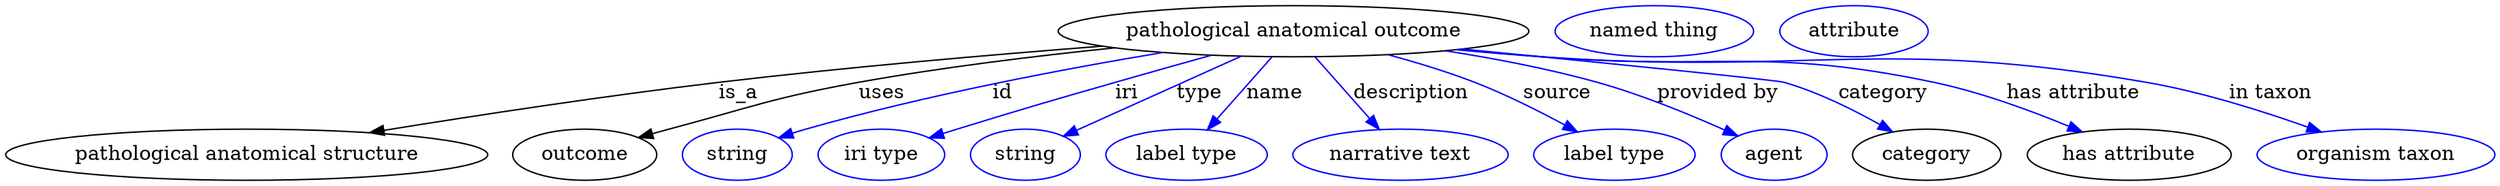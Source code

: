 digraph {
	graph [bb="0,0,1745.2,123"];
	node [label="\N"];
	"pathological anatomical outcome"	 [height=0.5,
		label="pathological anatomical outcome",
		pos="903.99,105",
		width=4.5857];
	"pathological anatomical structure"	 [height=0.5,
		pos="168.99,18",
		width=4.694];
	"pathological anatomical outcome" -> "pathological anatomical structure"	 [label=is_a,
		lp="514.99,61.5",
		pos="e,258.6,33.34 766.66,94.901 688.63,88.62 589.2,79.704 500.99,69 422.66,59.495 334.38,45.791 268.56,34.981"];
	outcome	 [height=0.5,
		pos="406.99,18",
		width=1.4082];
	"pathological anatomical outcome" -> outcome	 [label=uses,
		lp="615.49,61.5",
		pos="e,445.32,29.789 776.19,93.583 721.39,87.742 656.81,79.595 598.99,69 539.5,58.1 525.3,52.026 466.99,36 463.14,34.944 459.17,33.822 \
455.19,32.673"];
	id	 [color=blue,
		height=0.5,
		label=string,
		pos="513.99,18",
		width=1.0652];
	"pathological anatomical outcome" -> id	 [color=blue,
		label=id,
		lp="699.99,61.5",
		pos="e,543.2,29.738 808.57,90.271 739.37,78.5 643.95,60.007 561.99,36 559.01,35.128 555.95,34.159 552.89,33.136",
		style=solid];
	iri	 [color=blue,
		height=0.5,
		label="iri type",
		pos="614.99,18",
		width=1.2277];
	"pathological anatomical outcome" -> iri	 [color=blue,
		label=iri,
		lp="779.99,61.5",
		pos="e,649.21,29.583 843.89,88.108 796.28,74.545 728.17,54.737 668.99,36 665.68,34.954 662.27,33.857 658.84,32.743",
		style=solid];
	type	 [color=blue,
		height=0.5,
		label=string,
		pos="715.99,18",
		width=1.0652];
	"pathological anatomical outcome" -> type	 [color=blue,
		label=type,
		lp="837.99,61.5",
		pos="e,743.32,30.649 865.94,87.394 832.84,72.075 785.17,50.018 752.52,34.908",
		style=solid];
	name	 [color=blue,
		height=0.5,
		label="label type",
		pos="828.99,18",
		width=1.5707];
	"pathological anatomical outcome" -> name	 [color=blue,
		label=name,
		lp="890.99,61.5",
		pos="e,843.99,35.41 888.44,86.974 877.54,74.325 862.81,57.241 850.74,43.24",
		style=solid];
	description	 [color=blue,
		height=0.5,
		label="narrative text",
		pos="978.99,18",
		width=2.0943];
	"pathological anatomical outcome" -> description	 [color=blue,
		label=description,
		lp="986.99,61.5",
		pos="e,963.72,35.706 919.53,86.974 930.36,74.409 944.96,57.466 956.99,43.517",
		style=solid];
	source	 [color=blue,
		height=0.5,
		label="label type",
		pos="1129,18",
		width=1.5707];
	"pathological anatomical outcome" -> source	 [color=blue,
		label=source,
		lp="1089.5,61.5",
		pos="e,1102.1,34.088 972.63,88.551 992.09,83.122 1013.1,76.518 1032,69 1052.9,60.665 1075.2,49.135 1093.2,39.146",
		style=solid];
	"provided by"	 [color=blue,
		height=0.5,
		label=agent,
		pos="1241,18",
		width=1.0291];
	"pathological anatomical outcome" -> "provided by"	 [color=blue,
		label="provided by",
		lp="1202.5,61.5",
		pos="e,1214.7,30.93 1013.4,91.483 1047.3,85.996 1084.5,78.626 1118,69 1148.4,60.262 1181.4,46.295 1205.6,35.184",
		style=solid];
	category	 [height=0.5,
		pos="1348,18",
		width=1.4443];
	"pathological anatomical outcome" -> category	 [color=blue,
		label=category,
		lp="1318,61.5",
		pos="e,1323.4,33.931 1023.8,92.558 1123.2,82.235 1248.3,69.207 1249,69 1272.1,62.115 1296.1,49.849 1314.8,39.072",
		style=solid];
	"has attribute"	 [height=0.5,
		pos="1489,18",
		width=1.9859];
	"pathological anatomical outcome" -> "has attribute"	 [color=blue,
		label="has attribute",
		lp="1451,61.5",
		pos="e,1455.2,33.993 1020.9,92.288 1040,90.393 1059.5,88.556 1078,87 1200.5,76.674 1233.8,95.006 1354,69 1385.7,62.132 1419.9,49.149 \
1446,38.002",
		style=solid];
	"in taxon"	 [color=blue,
		height=0.5,
		label="organism taxon",
		pos="1662,18",
		width=2.3109];
	"pathological anatomical outcome" -> "in taxon"	 [color=blue,
		label="in taxon",
		lp="1589,61.5",
		pos="e,1622.3,33.917 1019.5,92.06 1039,90.159 1059.1,88.38 1078,87 1266.1,73.29 1316.3,101.93 1502,69 1539.9,62.271 1581.4,48.892 1612.5,\
37.526",
		style=solid];
	"named thing_category"	 [color=blue,
		height=0.5,
		label="named thing",
		pos="1157,105",
		width=1.9318];
	"organismal entity_has attribute"	 [color=blue,
		height=0.5,
		label=attribute,
		pos="1297,105",
		width=1.4443];
}
